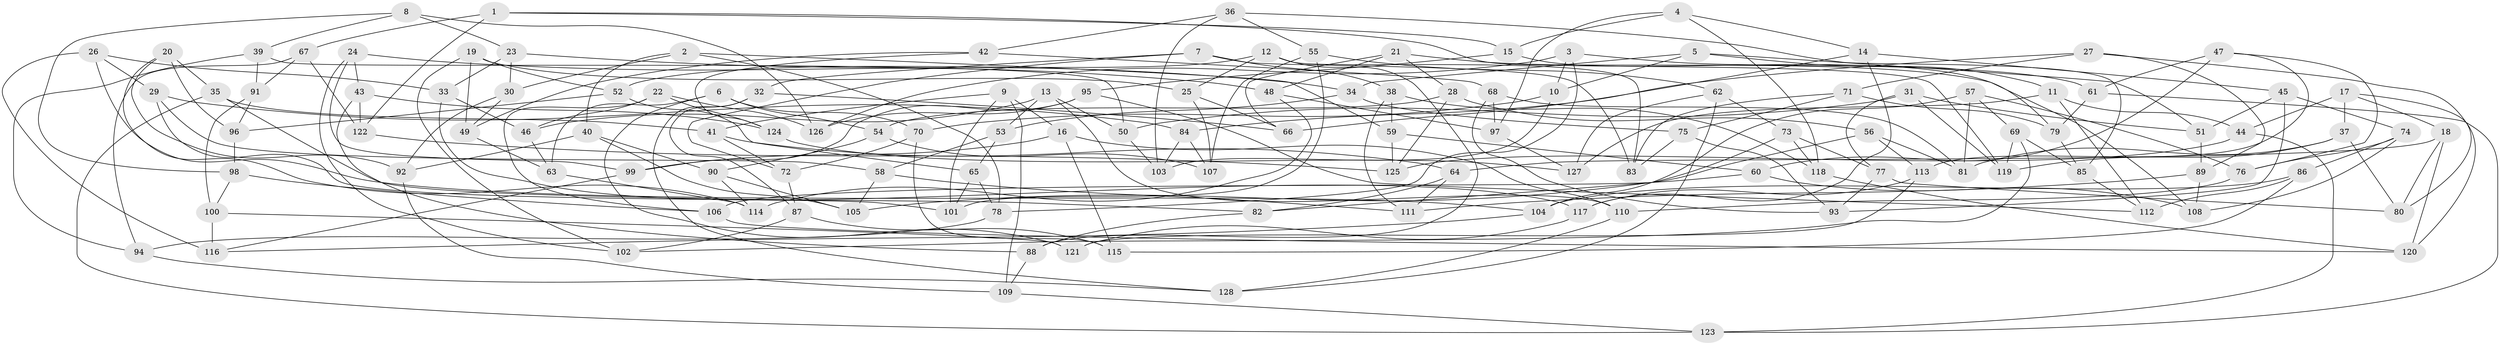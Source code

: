 // coarse degree distribution, {5: 0.02247191011235955, 6: 0.21348314606741572, 4: 0.6292134831460674, 8: 0.0898876404494382, 7: 0.011235955056179775, 3: 0.033707865168539325}
// Generated by graph-tools (version 1.1) at 2025/20/03/04/25 18:20:31]
// undirected, 128 vertices, 256 edges
graph export_dot {
graph [start="1"]
  node [color=gray90,style=filled];
  1;
  2;
  3;
  4;
  5;
  6;
  7;
  8;
  9;
  10;
  11;
  12;
  13;
  14;
  15;
  16;
  17;
  18;
  19;
  20;
  21;
  22;
  23;
  24;
  25;
  26;
  27;
  28;
  29;
  30;
  31;
  32;
  33;
  34;
  35;
  36;
  37;
  38;
  39;
  40;
  41;
  42;
  43;
  44;
  45;
  46;
  47;
  48;
  49;
  50;
  51;
  52;
  53;
  54;
  55;
  56;
  57;
  58;
  59;
  60;
  61;
  62;
  63;
  64;
  65;
  66;
  67;
  68;
  69;
  70;
  71;
  72;
  73;
  74;
  75;
  76;
  77;
  78;
  79;
  80;
  81;
  82;
  83;
  84;
  85;
  86;
  87;
  88;
  89;
  90;
  91;
  92;
  93;
  94;
  95;
  96;
  97;
  98;
  99;
  100;
  101;
  102;
  103;
  104;
  105;
  106;
  107;
  108;
  109;
  110;
  111;
  112;
  113;
  114;
  115;
  116;
  117;
  118;
  119;
  120;
  121;
  122;
  123;
  124;
  125;
  126;
  127;
  128;
  1 -- 122;
  1 -- 119;
  1 -- 67;
  1 -- 15;
  2 -- 30;
  2 -- 59;
  2 -- 78;
  2 -- 40;
  3 -- 126;
  3 -- 10;
  3 -- 61;
  3 -- 78;
  4 -- 15;
  4 -- 97;
  4 -- 118;
  4 -- 14;
  5 -- 10;
  5 -- 11;
  5 -- 51;
  5 -- 34;
  6 -- 63;
  6 -- 70;
  6 -- 121;
  6 -- 54;
  7 -- 32;
  7 -- 83;
  7 -- 72;
  7 -- 38;
  8 -- 23;
  8 -- 126;
  8 -- 98;
  8 -- 39;
  9 -- 41;
  9 -- 109;
  9 -- 101;
  9 -- 16;
  10 -- 70;
  10 -- 103;
  11 -- 127;
  11 -- 44;
  11 -- 112;
  12 -- 52;
  12 -- 25;
  12 -- 83;
  12 -- 88;
  13 -- 110;
  13 -- 46;
  13 -- 50;
  13 -- 53;
  14 -- 45;
  14 -- 117;
  14 -- 66;
  15 -- 79;
  15 -- 95;
  16 -- 99;
  16 -- 110;
  16 -- 115;
  17 -- 37;
  17 -- 44;
  17 -- 120;
  17 -- 18;
  18 -- 120;
  18 -- 80;
  18 -- 64;
  19 -- 102;
  19 -- 25;
  19 -- 52;
  19 -- 49;
  20 -- 114;
  20 -- 96;
  20 -- 92;
  20 -- 35;
  21 -- 28;
  21 -- 108;
  21 -- 66;
  21 -- 48;
  22 -- 46;
  22 -- 106;
  22 -- 126;
  22 -- 124;
  23 -- 30;
  23 -- 34;
  23 -- 33;
  24 -- 43;
  24 -- 48;
  24 -- 102;
  24 -- 99;
  25 -- 107;
  25 -- 66;
  26 -- 29;
  26 -- 33;
  26 -- 116;
  26 -- 104;
  27 -- 84;
  27 -- 71;
  27 -- 80;
  27 -- 89;
  28 -- 125;
  28 -- 56;
  28 -- 54;
  29 -- 101;
  29 -- 84;
  29 -- 58;
  30 -- 92;
  30 -- 49;
  31 -- 119;
  31 -- 51;
  31 -- 77;
  31 -- 50;
  32 -- 66;
  32 -- 87;
  32 -- 128;
  33 -- 117;
  33 -- 46;
  34 -- 75;
  34 -- 53;
  35 -- 82;
  35 -- 41;
  35 -- 123;
  36 -- 42;
  36 -- 103;
  36 -- 85;
  36 -- 55;
  37 -- 80;
  37 -- 119;
  37 -- 81;
  38 -- 111;
  38 -- 118;
  38 -- 59;
  39 -- 50;
  39 -- 91;
  39 -- 94;
  40 -- 90;
  40 -- 105;
  40 -- 92;
  41 -- 72;
  41 -- 64;
  42 -- 124;
  42 -- 68;
  42 -- 49;
  43 -- 124;
  43 -- 122;
  43 -- 88;
  44 -- 123;
  44 -- 125;
  45 -- 93;
  45 -- 51;
  45 -- 74;
  46 -- 63;
  47 -- 76;
  47 -- 61;
  47 -- 113;
  47 -- 60;
  48 -- 114;
  48 -- 97;
  49 -- 63;
  50 -- 103;
  51 -- 89;
  52 -- 96;
  52 -- 65;
  53 -- 65;
  53 -- 58;
  54 -- 90;
  54 -- 107;
  55 -- 107;
  55 -- 62;
  55 -- 101;
  56 -- 113;
  56 -- 81;
  56 -- 105;
  57 -- 76;
  57 -- 81;
  57 -- 104;
  57 -- 69;
  58 -- 105;
  58 -- 111;
  59 -- 60;
  59 -- 125;
  60 -- 108;
  60 -- 106;
  61 -- 123;
  61 -- 79;
  62 -- 73;
  62 -- 128;
  62 -- 127;
  63 -- 114;
  64 -- 111;
  64 -- 82;
  65 -- 101;
  65 -- 78;
  67 -- 122;
  67 -- 94;
  67 -- 91;
  68 -- 97;
  68 -- 93;
  68 -- 81;
  69 -- 119;
  69 -- 85;
  69 -- 102;
  70 -- 72;
  70 -- 115;
  71 -- 79;
  71 -- 75;
  71 -- 83;
  72 -- 87;
  73 -- 77;
  73 -- 82;
  73 -- 118;
  74 -- 86;
  74 -- 76;
  74 -- 108;
  75 -- 93;
  75 -- 83;
  76 -- 110;
  77 -- 93;
  77 -- 80;
  78 -- 94;
  79 -- 85;
  82 -- 88;
  84 -- 107;
  84 -- 103;
  85 -- 112;
  86 -- 104;
  86 -- 115;
  86 -- 112;
  87 -- 102;
  87 -- 115;
  88 -- 109;
  89 -- 108;
  89 -- 111;
  90 -- 114;
  90 -- 105;
  91 -- 100;
  91 -- 96;
  92 -- 109;
  94 -- 128;
  95 -- 126;
  95 -- 99;
  95 -- 112;
  96 -- 98;
  97 -- 127;
  98 -- 106;
  98 -- 100;
  99 -- 116;
  100 -- 121;
  100 -- 116;
  104 -- 116;
  106 -- 120;
  109 -- 123;
  110 -- 128;
  113 -- 117;
  113 -- 121;
  117 -- 121;
  118 -- 120;
  122 -- 125;
  124 -- 127;
}
